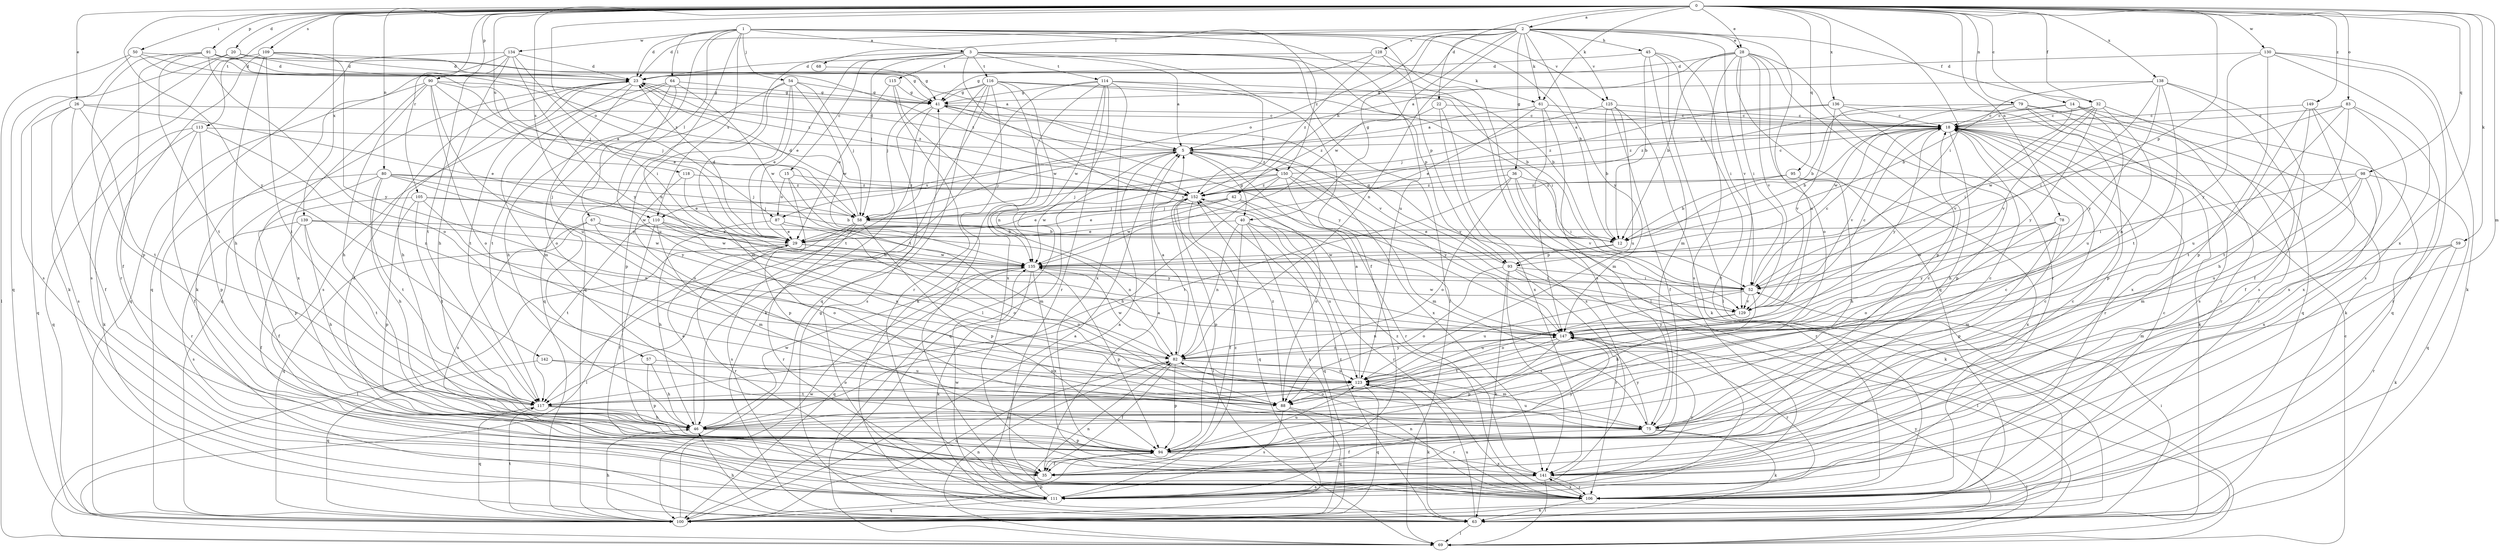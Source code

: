 strict digraph  {
0;
1;
2;
3;
5;
12;
14;
15;
18;
20;
22;
23;
26;
28;
29;
32;
35;
36;
40;
41;
42;
45;
46;
50;
52;
54;
57;
58;
59;
61;
63;
64;
67;
68;
69;
75;
78;
79;
80;
82;
83;
87;
88;
90;
91;
93;
94;
95;
98;
100;
105;
106;
109;
110;
111;
113;
114;
115;
116;
117;
118;
123;
125;
128;
129;
130;
134;
135;
136;
138;
139;
141;
142;
147;
149;
150;
152;
0 -> 2  [label=a];
0 -> 14  [label=c];
0 -> 20  [label=d];
0 -> 22  [label=d];
0 -> 26  [label=e];
0 -> 28  [label=e];
0 -> 32  [label=f];
0 -> 50  [label=i];
0 -> 52  [label=i];
0 -> 59  [label=k];
0 -> 61  [label=k];
0 -> 75  [label=m];
0 -> 78  [label=n];
0 -> 79  [label=n];
0 -> 80  [label=n];
0 -> 83  [label=o];
0 -> 87  [label=o];
0 -> 90  [label=p];
0 -> 91  [label=p];
0 -> 93  [label=p];
0 -> 95  [label=q];
0 -> 98  [label=q];
0 -> 105  [label=r];
0 -> 109  [label=s];
0 -> 110  [label=s];
0 -> 113  [label=t];
0 -> 118  [label=u];
0 -> 130  [label=w];
0 -> 136  [label=x];
0 -> 138  [label=x];
0 -> 139  [label=x];
0 -> 141  [label=x];
0 -> 142  [label=y];
0 -> 149  [label=z];
1 -> 3  [label=a];
1 -> 12  [label=b];
1 -> 23  [label=d];
1 -> 54  [label=j];
1 -> 57  [label=j];
1 -> 64  [label=l];
1 -> 67  [label=l];
1 -> 82  [label=n];
1 -> 93  [label=p];
1 -> 110  [label=s];
1 -> 123  [label=u];
1 -> 125  [label=v];
1 -> 134  [label=w];
1 -> 150  [label=z];
2 -> 23  [label=d];
2 -> 28  [label=e];
2 -> 32  [label=f];
2 -> 36  [label=g];
2 -> 40  [label=g];
2 -> 42  [label=h];
2 -> 45  [label=h];
2 -> 61  [label=k];
2 -> 68  [label=l];
2 -> 82  [label=n];
2 -> 87  [label=o];
2 -> 123  [label=u];
2 -> 125  [label=v];
2 -> 128  [label=v];
2 -> 129  [label=v];
2 -> 135  [label=w];
2 -> 147  [label=y];
3 -> 5  [label=a];
3 -> 15  [label=c];
3 -> 29  [label=e];
3 -> 35  [label=f];
3 -> 58  [label=j];
3 -> 61  [label=k];
3 -> 69  [label=l];
3 -> 93  [label=p];
3 -> 100  [label=q];
3 -> 114  [label=t];
3 -> 115  [label=t];
3 -> 116  [label=t];
3 -> 147  [label=y];
5 -> 23  [label=d];
5 -> 40  [label=g];
5 -> 58  [label=j];
5 -> 100  [label=q];
5 -> 110  [label=s];
5 -> 129  [label=v];
5 -> 141  [label=x];
5 -> 150  [label=z];
12 -> 93  [label=p];
12 -> 135  [label=w];
14 -> 18  [label=c];
14 -> 100  [label=q];
14 -> 106  [label=r];
14 -> 123  [label=u];
14 -> 129  [label=v];
14 -> 152  [label=z];
15 -> 75  [label=m];
15 -> 87  [label=o];
15 -> 94  [label=p];
15 -> 152  [label=z];
18 -> 5  [label=a];
18 -> 12  [label=b];
18 -> 46  [label=h];
18 -> 63  [label=k];
18 -> 106  [label=r];
18 -> 129  [label=v];
18 -> 147  [label=y];
20 -> 5  [label=a];
20 -> 23  [label=d];
20 -> 63  [label=k];
20 -> 111  [label=s];
22 -> 18  [label=c];
22 -> 111  [label=s];
22 -> 141  [label=x];
22 -> 152  [label=z];
23 -> 41  [label=g];
23 -> 46  [label=h];
23 -> 75  [label=m];
23 -> 88  [label=o];
23 -> 100  [label=q];
23 -> 117  [label=t];
23 -> 152  [label=z];
26 -> 18  [label=c];
26 -> 29  [label=e];
26 -> 35  [label=f];
26 -> 100  [label=q];
26 -> 111  [label=s];
26 -> 117  [label=t];
28 -> 5  [label=a];
28 -> 12  [label=b];
28 -> 23  [label=d];
28 -> 52  [label=i];
28 -> 88  [label=o];
28 -> 94  [label=p];
28 -> 100  [label=q];
28 -> 106  [label=r];
28 -> 111  [label=s];
28 -> 129  [label=v];
29 -> 23  [label=d];
29 -> 69  [label=l];
29 -> 88  [label=o];
29 -> 106  [label=r];
29 -> 135  [label=w];
32 -> 18  [label=c];
32 -> 52  [label=i];
32 -> 82  [label=n];
32 -> 106  [label=r];
32 -> 129  [label=v];
32 -> 147  [label=y];
32 -> 152  [label=z];
35 -> 5  [label=a];
35 -> 18  [label=c];
35 -> 23  [label=d];
36 -> 52  [label=i];
36 -> 88  [label=o];
36 -> 106  [label=r];
36 -> 117  [label=t];
36 -> 129  [label=v];
36 -> 152  [label=z];
40 -> 29  [label=e];
40 -> 35  [label=f];
40 -> 82  [label=n];
40 -> 100  [label=q];
40 -> 106  [label=r];
40 -> 111  [label=s];
40 -> 123  [label=u];
41 -> 18  [label=c];
41 -> 63  [label=k];
41 -> 111  [label=s];
41 -> 129  [label=v];
41 -> 147  [label=y];
42 -> 29  [label=e];
42 -> 58  [label=j];
42 -> 63  [label=k];
42 -> 88  [label=o];
42 -> 135  [label=w];
45 -> 12  [label=b];
45 -> 23  [label=d];
45 -> 52  [label=i];
45 -> 69  [label=l];
45 -> 75  [label=m];
45 -> 106  [label=r];
46 -> 18  [label=c];
46 -> 29  [label=e];
46 -> 94  [label=p];
46 -> 135  [label=w];
50 -> 23  [label=d];
50 -> 58  [label=j];
50 -> 69  [label=l];
50 -> 100  [label=q];
50 -> 152  [label=z];
52 -> 18  [label=c];
52 -> 46  [label=h];
52 -> 88  [label=o];
52 -> 123  [label=u];
52 -> 129  [label=v];
54 -> 29  [label=e];
54 -> 41  [label=g];
54 -> 58  [label=j];
54 -> 75  [label=m];
54 -> 94  [label=p];
54 -> 100  [label=q];
54 -> 135  [label=w];
57 -> 46  [label=h];
57 -> 94  [label=p];
57 -> 123  [label=u];
58 -> 12  [label=b];
58 -> 23  [label=d];
58 -> 69  [label=l];
58 -> 94  [label=p];
58 -> 106  [label=r];
58 -> 111  [label=s];
59 -> 63  [label=k];
59 -> 75  [label=m];
59 -> 106  [label=r];
59 -> 135  [label=w];
61 -> 5  [label=a];
61 -> 18  [label=c];
61 -> 29  [label=e];
61 -> 75  [label=m];
61 -> 147  [label=y];
63 -> 41  [label=g];
63 -> 46  [label=h];
63 -> 52  [label=i];
63 -> 69  [label=l];
63 -> 123  [label=u];
63 -> 147  [label=y];
63 -> 152  [label=z];
64 -> 41  [label=g];
64 -> 46  [label=h];
64 -> 111  [label=s];
64 -> 117  [label=t];
64 -> 123  [label=u];
64 -> 135  [label=w];
67 -> 12  [label=b];
67 -> 88  [label=o];
67 -> 100  [label=q];
67 -> 135  [label=w];
67 -> 141  [label=x];
68 -> 41  [label=g];
69 -> 18  [label=c];
69 -> 82  [label=n];
75 -> 18  [label=c];
75 -> 35  [label=f];
75 -> 63  [label=k];
75 -> 69  [label=l];
75 -> 123  [label=u];
75 -> 147  [label=y];
78 -> 29  [label=e];
78 -> 75  [label=m];
78 -> 88  [label=o];
78 -> 94  [label=p];
78 -> 147  [label=y];
79 -> 12  [label=b];
79 -> 18  [label=c];
79 -> 63  [label=k];
79 -> 94  [label=p];
79 -> 100  [label=q];
79 -> 111  [label=s];
79 -> 135  [label=w];
80 -> 46  [label=h];
80 -> 58  [label=j];
80 -> 94  [label=p];
80 -> 106  [label=r];
80 -> 117  [label=t];
80 -> 135  [label=w];
80 -> 147  [label=y];
80 -> 152  [label=z];
82 -> 5  [label=a];
82 -> 35  [label=f];
82 -> 75  [label=m];
82 -> 94  [label=p];
82 -> 100  [label=q];
82 -> 123  [label=u];
82 -> 135  [label=w];
82 -> 147  [label=y];
83 -> 18  [label=c];
83 -> 106  [label=r];
83 -> 117  [label=t];
83 -> 123  [label=u];
83 -> 135  [label=w];
83 -> 141  [label=x];
87 -> 29  [label=e];
87 -> 46  [label=h];
87 -> 82  [label=n];
87 -> 88  [label=o];
88 -> 100  [label=q];
88 -> 106  [label=r];
88 -> 111  [label=s];
88 -> 152  [label=z];
90 -> 29  [label=e];
90 -> 41  [label=g];
90 -> 46  [label=h];
90 -> 58  [label=j];
90 -> 88  [label=o];
90 -> 100  [label=q];
90 -> 123  [label=u];
90 -> 141  [label=x];
91 -> 23  [label=d];
91 -> 35  [label=f];
91 -> 41  [label=g];
91 -> 88  [label=o];
91 -> 94  [label=p];
91 -> 117  [label=t];
91 -> 152  [label=z];
93 -> 41  [label=g];
93 -> 52  [label=i];
93 -> 63  [label=k];
93 -> 69  [label=l];
93 -> 88  [label=o];
93 -> 106  [label=r];
93 -> 141  [label=x];
94 -> 18  [label=c];
94 -> 35  [label=f];
94 -> 123  [label=u];
94 -> 141  [label=x];
94 -> 147  [label=y];
95 -> 12  [label=b];
95 -> 46  [label=h];
95 -> 141  [label=x];
95 -> 152  [label=z];
98 -> 52  [label=i];
98 -> 75  [label=m];
98 -> 100  [label=q];
98 -> 123  [label=u];
98 -> 141  [label=x];
98 -> 152  [label=z];
100 -> 5  [label=a];
100 -> 46  [label=h];
100 -> 94  [label=p];
100 -> 117  [label=t];
100 -> 135  [label=w];
105 -> 12  [label=b];
105 -> 35  [label=f];
105 -> 58  [label=j];
105 -> 82  [label=n];
105 -> 94  [label=p];
105 -> 117  [label=t];
106 -> 18  [label=c];
106 -> 63  [label=k];
106 -> 82  [label=n];
106 -> 141  [label=x];
109 -> 23  [label=d];
109 -> 46  [label=h];
109 -> 106  [label=r];
109 -> 111  [label=s];
109 -> 117  [label=t];
109 -> 147  [label=y];
109 -> 152  [label=z];
110 -> 29  [label=e];
110 -> 35  [label=f];
110 -> 75  [label=m];
110 -> 117  [label=t];
110 -> 123  [label=u];
110 -> 147  [label=y];
111 -> 5  [label=a];
111 -> 82  [label=n];
111 -> 100  [label=q];
111 -> 135  [label=w];
111 -> 147  [label=y];
111 -> 152  [label=z];
113 -> 5  [label=a];
113 -> 35  [label=f];
113 -> 63  [label=k];
113 -> 82  [label=n];
113 -> 94  [label=p];
113 -> 100  [label=q];
114 -> 12  [label=b];
114 -> 41  [label=g];
114 -> 63  [label=k];
114 -> 69  [label=l];
114 -> 106  [label=r];
114 -> 117  [label=t];
114 -> 135  [label=w];
114 -> 141  [label=x];
114 -> 152  [label=z];
115 -> 29  [label=e];
115 -> 41  [label=g];
115 -> 82  [label=n];
115 -> 106  [label=r];
116 -> 12  [label=b];
116 -> 41  [label=g];
116 -> 46  [label=h];
116 -> 52  [label=i];
116 -> 58  [label=j];
116 -> 100  [label=q];
116 -> 106  [label=r];
116 -> 117  [label=t];
116 -> 135  [label=w];
116 -> 141  [label=x];
117 -> 46  [label=h];
117 -> 75  [label=m];
117 -> 100  [label=q];
118 -> 29  [label=e];
118 -> 123  [label=u];
118 -> 152  [label=z];
123 -> 5  [label=a];
123 -> 63  [label=k];
123 -> 88  [label=o];
123 -> 100  [label=q];
123 -> 117  [label=t];
125 -> 12  [label=b];
125 -> 18  [label=c];
125 -> 35  [label=f];
125 -> 58  [label=j];
125 -> 63  [label=k];
125 -> 123  [label=u];
128 -> 23  [label=d];
128 -> 41  [label=g];
128 -> 69  [label=l];
128 -> 111  [label=s];
128 -> 152  [label=z];
129 -> 18  [label=c];
129 -> 82  [label=n];
129 -> 123  [label=u];
129 -> 135  [label=w];
129 -> 147  [label=y];
130 -> 23  [label=d];
130 -> 63  [label=k];
130 -> 94  [label=p];
130 -> 106  [label=r];
130 -> 111  [label=s];
130 -> 147  [label=y];
134 -> 23  [label=d];
134 -> 46  [label=h];
134 -> 52  [label=i];
134 -> 63  [label=k];
134 -> 100  [label=q];
134 -> 117  [label=t];
134 -> 147  [label=y];
135 -> 52  [label=i];
135 -> 63  [label=k];
135 -> 94  [label=p];
135 -> 100  [label=q];
135 -> 141  [label=x];
136 -> 5  [label=a];
136 -> 18  [label=c];
136 -> 94  [label=p];
136 -> 129  [label=v];
136 -> 141  [label=x];
136 -> 152  [label=z];
138 -> 12  [label=b];
138 -> 35  [label=f];
138 -> 41  [label=g];
138 -> 52  [label=i];
138 -> 111  [label=s];
138 -> 117  [label=t];
138 -> 147  [label=y];
139 -> 29  [label=e];
139 -> 35  [label=f];
139 -> 46  [label=h];
139 -> 111  [label=s];
139 -> 117  [label=t];
139 -> 135  [label=w];
141 -> 18  [label=c];
141 -> 69  [label=l];
141 -> 106  [label=r];
141 -> 111  [label=s];
141 -> 152  [label=z];
142 -> 88  [label=o];
142 -> 100  [label=q];
142 -> 123  [label=u];
147 -> 82  [label=n];
147 -> 94  [label=p];
147 -> 106  [label=r];
147 -> 117  [label=t];
149 -> 18  [label=c];
149 -> 35  [label=f];
149 -> 46  [label=h];
149 -> 117  [label=t];
149 -> 141  [label=x];
150 -> 18  [label=c];
150 -> 46  [label=h];
150 -> 58  [label=j];
150 -> 75  [label=m];
150 -> 106  [label=r];
150 -> 135  [label=w];
150 -> 147  [label=y];
150 -> 152  [label=z];
152 -> 29  [label=e];
152 -> 58  [label=j];
152 -> 69  [label=l];
152 -> 94  [label=p];
152 -> 100  [label=q];
}
